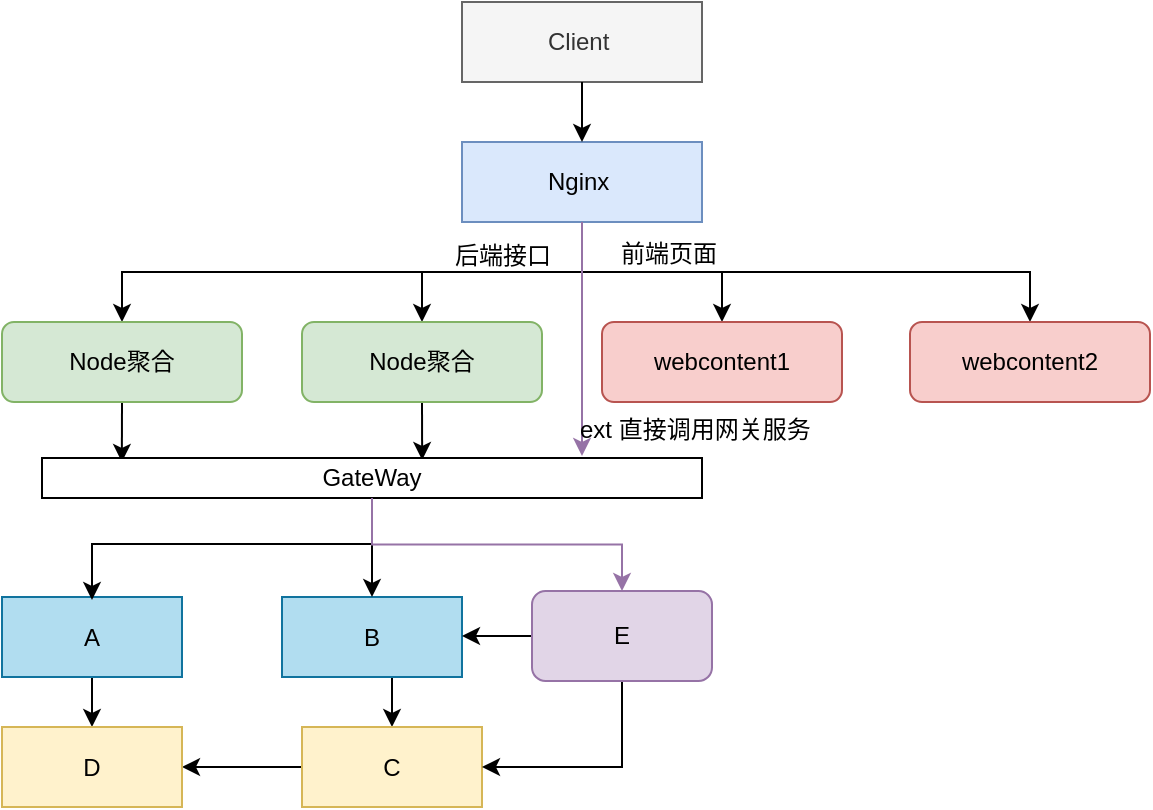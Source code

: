 <mxfile version="10.6.5" type="github"><diagram id="tlbT_alAz3ULJTQ1xL5_" name="Page-1"><mxGraphModel dx="754" dy="442" grid="1" gridSize="10" guides="1" tooltips="1" connect="1" arrows="1" fold="1" page="1" pageScale="1" pageWidth="827" pageHeight="1169" math="0" shadow="0"><root><mxCell id="0"/><mxCell id="1" parent="0"/><mxCell id="b9XroI_aghGD4ceBl7G1-1" value="" style="group" vertex="1" connectable="0" parent="1"><mxGeometry x="60" y="40" width="574" height="262" as="geometry"/></mxCell><mxCell id="b9XroI_aghGD4ceBl7G1-2" value="Client&amp;nbsp;" style="rounded=0;whiteSpace=wrap;html=1;fillColor=#f5f5f5;strokeColor=#666666;fontColor=#333333;" vertex="1" parent="b9XroI_aghGD4ceBl7G1-1"><mxGeometry x="230" width="120" height="40" as="geometry"/></mxCell><mxCell id="b9XroI_aghGD4ceBl7G1-3" style="edgeStyle=orthogonalEdgeStyle;rounded=0;orthogonalLoop=1;jettySize=auto;html=1;exitX=0.5;exitY=1;exitDx=0;exitDy=0;entryX=0.5;entryY=0;entryDx=0;entryDy=0;" edge="1" parent="b9XroI_aghGD4ceBl7G1-1" source="b9XroI_aghGD4ceBl7G1-9" target="b9XroI_aghGD4ceBl7G1-11"><mxGeometry relative="1" as="geometry"/></mxCell><mxCell id="b9XroI_aghGD4ceBl7G1-4" value="后端接口" style="text;html=1;resizable=0;points=[];align=center;verticalAlign=middle;labelBackgroundColor=#ffffff;" vertex="1" connectable="0" parent="b9XroI_aghGD4ceBl7G1-3"><mxGeometry x="0.145" y="-1" relative="1" as="geometry"><mxPoint x="95" y="-7" as="offset"/></mxGeometry></mxCell><mxCell id="b9XroI_aghGD4ceBl7G1-5" style="edgeStyle=orthogonalEdgeStyle;rounded=0;orthogonalLoop=1;jettySize=auto;html=1;exitX=0.5;exitY=1;exitDx=0;exitDy=0;" edge="1" parent="b9XroI_aghGD4ceBl7G1-1" source="b9XroI_aghGD4ceBl7G1-9" target="b9XroI_aghGD4ceBl7G1-14"><mxGeometry relative="1" as="geometry"/></mxCell><mxCell id="b9XroI_aghGD4ceBl7G1-6" value="前端页面" style="text;html=1;resizable=0;points=[];align=center;verticalAlign=middle;labelBackgroundColor=#ffffff;" vertex="1" connectable="0" parent="b9XroI_aghGD4ceBl7G1-5"><mxGeometry x="-0.141" y="-5" relative="1" as="geometry"><mxPoint x="-50" y="-14" as="offset"/></mxGeometry></mxCell><mxCell id="b9XroI_aghGD4ceBl7G1-7" style="edgeStyle=orthogonalEdgeStyle;rounded=0;orthogonalLoop=1;jettySize=auto;html=1;exitX=0.5;exitY=1;exitDx=0;exitDy=0;entryX=0.5;entryY=0;entryDx=0;entryDy=0;" edge="1" parent="b9XroI_aghGD4ceBl7G1-1" source="b9XroI_aghGD4ceBl7G1-9" target="b9XroI_aghGD4ceBl7G1-12"><mxGeometry relative="1" as="geometry"/></mxCell><mxCell id="b9XroI_aghGD4ceBl7G1-8" style="edgeStyle=orthogonalEdgeStyle;rounded=0;orthogonalLoop=1;jettySize=auto;html=1;exitX=0.5;exitY=1;exitDx=0;exitDy=0;" edge="1" parent="b9XroI_aghGD4ceBl7G1-1" source="b9XroI_aghGD4ceBl7G1-9" target="b9XroI_aghGD4ceBl7G1-13"><mxGeometry relative="1" as="geometry"><Array as="points"><mxPoint x="290" y="135"/><mxPoint x="360" y="135"/></Array></mxGeometry></mxCell><mxCell id="b9XroI_aghGD4ceBl7G1-9" value="Nginx&amp;nbsp;" style="rounded=0;whiteSpace=wrap;html=1;fillColor=#dae8fc;strokeColor=#6c8ebf;" vertex="1" parent="b9XroI_aghGD4ceBl7G1-1"><mxGeometry x="230" y="70" width="120" height="40" as="geometry"/></mxCell><mxCell id="b9XroI_aghGD4ceBl7G1-10" style="edgeStyle=orthogonalEdgeStyle;rounded=0;orthogonalLoop=1;jettySize=auto;html=1;exitX=0.5;exitY=1;exitDx=0;exitDy=0;entryX=0.5;entryY=0;entryDx=0;entryDy=0;" edge="1" parent="b9XroI_aghGD4ceBl7G1-1" source="b9XroI_aghGD4ceBl7G1-2" target="b9XroI_aghGD4ceBl7G1-9"><mxGeometry relative="1" as="geometry"/></mxCell><mxCell id="b9XroI_aghGD4ceBl7G1-35" style="edgeStyle=orthogonalEdgeStyle;rounded=0;orthogonalLoop=1;jettySize=auto;html=1;exitX=0.5;exitY=1;exitDx=0;exitDy=0;entryX=0.121;entryY=0.1;entryDx=0;entryDy=0;entryPerimeter=0;" edge="1" parent="b9XroI_aghGD4ceBl7G1-1" source="b9XroI_aghGD4ceBl7G1-11" target="b9XroI_aghGD4ceBl7G1-15"><mxGeometry relative="1" as="geometry"/></mxCell><mxCell id="b9XroI_aghGD4ceBl7G1-11" value="Node聚合" style="rounded=1;whiteSpace=wrap;html=1;fillColor=#d5e8d4;strokeColor=#82b366;" vertex="1" parent="b9XroI_aghGD4ceBl7G1-1"><mxGeometry y="160" width="120" height="40" as="geometry"/></mxCell><mxCell id="b9XroI_aghGD4ceBl7G1-33" style="edgeStyle=orthogonalEdgeStyle;rounded=0;orthogonalLoop=1;jettySize=auto;html=1;exitX=0.5;exitY=1;exitDx=0;exitDy=0;entryX=0.576;entryY=0.05;entryDx=0;entryDy=0;entryPerimeter=0;" edge="1" parent="b9XroI_aghGD4ceBl7G1-1" source="b9XroI_aghGD4ceBl7G1-12" target="b9XroI_aghGD4ceBl7G1-15"><mxGeometry relative="1" as="geometry"/></mxCell><mxCell id="b9XroI_aghGD4ceBl7G1-12" value="Node聚合" style="rounded=1;whiteSpace=wrap;html=1;fillColor=#d5e8d4;strokeColor=#82b366;" vertex="1" parent="b9XroI_aghGD4ceBl7G1-1"><mxGeometry x="150" y="160" width="120" height="40" as="geometry"/></mxCell><mxCell id="b9XroI_aghGD4ceBl7G1-13" value="webcontent1" style="rounded=1;whiteSpace=wrap;html=1;fillColor=#f8cecc;strokeColor=#b85450;" vertex="1" parent="b9XroI_aghGD4ceBl7G1-1"><mxGeometry x="300" y="160" width="120" height="40" as="geometry"/></mxCell><mxCell id="b9XroI_aghGD4ceBl7G1-14" value="webcontent2" style="rounded=1;whiteSpace=wrap;html=1;fillColor=#f8cecc;strokeColor=#b85450;" vertex="1" parent="b9XroI_aghGD4ceBl7G1-1"><mxGeometry x="454" y="160" width="120" height="40" as="geometry"/></mxCell><mxCell id="b9XroI_aghGD4ceBl7G1-15" value="GateWay" style="rounded=0;whiteSpace=wrap;html=1;" vertex="1" parent="b9XroI_aghGD4ceBl7G1-1"><mxGeometry x="20" y="228" width="330" height="20" as="geometry"/></mxCell><mxCell id="b9XroI_aghGD4ceBl7G1-26" style="edgeStyle=orthogonalEdgeStyle;rounded=0;orthogonalLoop=1;jettySize=auto;html=1;exitX=0.5;exitY=1;exitDx=0;exitDy=0;fillColor=#e1d5e7;strokeColor=#9673a6;" edge="1" parent="b9XroI_aghGD4ceBl7G1-1" source="b9XroI_aghGD4ceBl7G1-9"><mxGeometry relative="1" as="geometry"><mxPoint x="290" y="227" as="targetPoint"/></mxGeometry></mxCell><mxCell id="b9XroI_aghGD4ceBl7G1-27" value="ext 直接调用网关服务" style="text;html=1;resizable=0;points=[];autosize=1;align=left;verticalAlign=top;spacingTop=-4;" vertex="1" parent="b9XroI_aghGD4ceBl7G1-1"><mxGeometry x="287" y="204" width="130" height="20" as="geometry"/></mxCell><mxCell id="b9XroI_aghGD4ceBl7G1-19" style="edgeStyle=orthogonalEdgeStyle;rounded=0;orthogonalLoop=1;jettySize=auto;html=1;exitX=0.5;exitY=1;exitDx=0;exitDy=0;entryX=0.5;entryY=0;entryDx=0;entryDy=0;" edge="1" parent="1" source="b9XroI_aghGD4ceBl7G1-20" target="b9XroI_aghGD4ceBl7G1-25"><mxGeometry relative="1" as="geometry"/></mxCell><mxCell id="b9XroI_aghGD4ceBl7G1-20" value="A" style="rounded=0;whiteSpace=wrap;html=1;fillColor=#b1ddf0;strokeColor=#10739e;" vertex="1" parent="1"><mxGeometry x="60" y="337.5" width="90" height="40" as="geometry"/></mxCell><mxCell id="b9XroI_aghGD4ceBl7G1-21" style="edgeStyle=orthogonalEdgeStyle;rounded=0;orthogonalLoop=1;jettySize=auto;html=1;exitX=0.5;exitY=1;exitDx=0;exitDy=0;entryX=0.5;entryY=0;entryDx=0;entryDy=0;" edge="1" parent="1" source="b9XroI_aghGD4ceBl7G1-22" target="b9XroI_aghGD4ceBl7G1-24"><mxGeometry relative="1" as="geometry"/></mxCell><mxCell id="b9XroI_aghGD4ceBl7G1-22" value="B" style="rounded=0;whiteSpace=wrap;html=1;fillColor=#b1ddf0;strokeColor=#10739e;" vertex="1" parent="1"><mxGeometry x="200" y="337.5" width="90" height="40" as="geometry"/></mxCell><mxCell id="b9XroI_aghGD4ceBl7G1-23" style="edgeStyle=orthogonalEdgeStyle;rounded=0;orthogonalLoop=1;jettySize=auto;html=1;exitX=0;exitY=0.5;exitDx=0;exitDy=0;entryX=1;entryY=0.5;entryDx=0;entryDy=0;" edge="1" parent="1" source="b9XroI_aghGD4ceBl7G1-24" target="b9XroI_aghGD4ceBl7G1-25"><mxGeometry relative="1" as="geometry"><mxPoint x="190" y="422.5" as="targetPoint"/><Array as="points"/></mxGeometry></mxCell><mxCell id="b9XroI_aghGD4ceBl7G1-24" value="C" style="rounded=0;whiteSpace=wrap;html=1;fillColor=#fff2cc;strokeColor=#d6b656;" vertex="1" parent="1"><mxGeometry x="210" y="402.5" width="90" height="40" as="geometry"/></mxCell><mxCell id="b9XroI_aghGD4ceBl7G1-25" value="D" style="rounded=0;whiteSpace=wrap;html=1;fillColor=#fff2cc;strokeColor=#d6b656;" vertex="1" parent="1"><mxGeometry x="60" y="402.5" width="90" height="40" as="geometry"/></mxCell><mxCell id="b9XroI_aghGD4ceBl7G1-28" style="edgeStyle=orthogonalEdgeStyle;rounded=0;orthogonalLoop=1;jettySize=auto;html=1;exitX=0.5;exitY=1;exitDx=0;exitDy=0;entryX=1;entryY=0.5;entryDx=0;entryDy=0;" edge="1" parent="1" source="b9XroI_aghGD4ceBl7G1-30" target="b9XroI_aghGD4ceBl7G1-24"><mxGeometry relative="1" as="geometry"/></mxCell><mxCell id="b9XroI_aghGD4ceBl7G1-29" style="edgeStyle=orthogonalEdgeStyle;rounded=0;orthogonalLoop=1;jettySize=auto;html=1;exitX=0;exitY=0.5;exitDx=0;exitDy=0;entryX=1;entryY=0.5;entryDx=0;entryDy=0;" edge="1" parent="1" source="b9XroI_aghGD4ceBl7G1-30" target="b9XroI_aghGD4ceBl7G1-22"><mxGeometry relative="1" as="geometry"/></mxCell><mxCell id="b9XroI_aghGD4ceBl7G1-30" value="E" style="rounded=1;whiteSpace=wrap;html=1;fillColor=#e1d5e7;strokeColor=#9673a6;" vertex="1" parent="1"><mxGeometry x="325" y="334.5" width="90" height="45" as="geometry"/></mxCell><mxCell id="b9XroI_aghGD4ceBl7G1-42" style="edgeStyle=orthogonalEdgeStyle;rounded=0;orthogonalLoop=1;jettySize=auto;html=1;exitX=0.5;exitY=1;exitDx=0;exitDy=0;" edge="1" parent="1" source="b9XroI_aghGD4ceBl7G1-15" target="b9XroI_aghGD4ceBl7G1-22"><mxGeometry relative="1" as="geometry"/></mxCell><mxCell id="b9XroI_aghGD4ceBl7G1-43" style="edgeStyle=orthogonalEdgeStyle;rounded=0;orthogonalLoop=1;jettySize=auto;html=1;exitX=0.5;exitY=1;exitDx=0;exitDy=0;entryX=0.5;entryY=0;entryDx=0;entryDy=0;" edge="1" parent="1"><mxGeometry relative="1" as="geometry"><mxPoint x="245" y="289" as="sourcePoint"/><mxPoint x="105" y="339" as="targetPoint"/><Array as="points"><mxPoint x="245" y="311"/><mxPoint x="105" y="311"/></Array></mxGeometry></mxCell><mxCell id="b9XroI_aghGD4ceBl7G1-44" style="edgeStyle=orthogonalEdgeStyle;rounded=0;orthogonalLoop=1;jettySize=auto;html=1;exitX=0.5;exitY=1;exitDx=0;exitDy=0;entryX=0.5;entryY=0;entryDx=0;entryDy=0;fillColor=#e1d5e7;strokeColor=#9673a6;" edge="1" parent="1" source="b9XroI_aghGD4ceBl7G1-15" target="b9XroI_aghGD4ceBl7G1-30"><mxGeometry relative="1" as="geometry"/></mxCell></root></mxGraphModel></diagram></mxfile>
